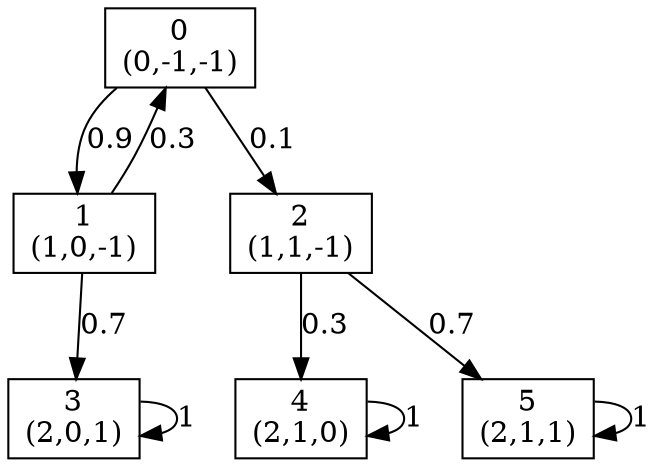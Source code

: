 digraph P {
node [shape=box];
0 -> 1 [ label="0.9" ];
0 -> 2 [ label="0.1" ];
1 -> 0 [ label="0.3" ];
1 -> 3 [ label="0.7" ];
2 -> 4 [ label="0.3" ];
2 -> 5 [ label="0.7" ];
3 -> 3 [ label="1" ];
4 -> 4 [ label="1" ];
5 -> 5 [ label="1" ];
0 [label="0\n(0,-1,-1)"];
1 [label="1\n(1,0,-1)"];
2 [label="2\n(1,1,-1)"];
3 [label="3\n(2,0,1)"];
4 [label="4\n(2,1,0)"];
5 [label="5\n(2,1,1)"];
}
